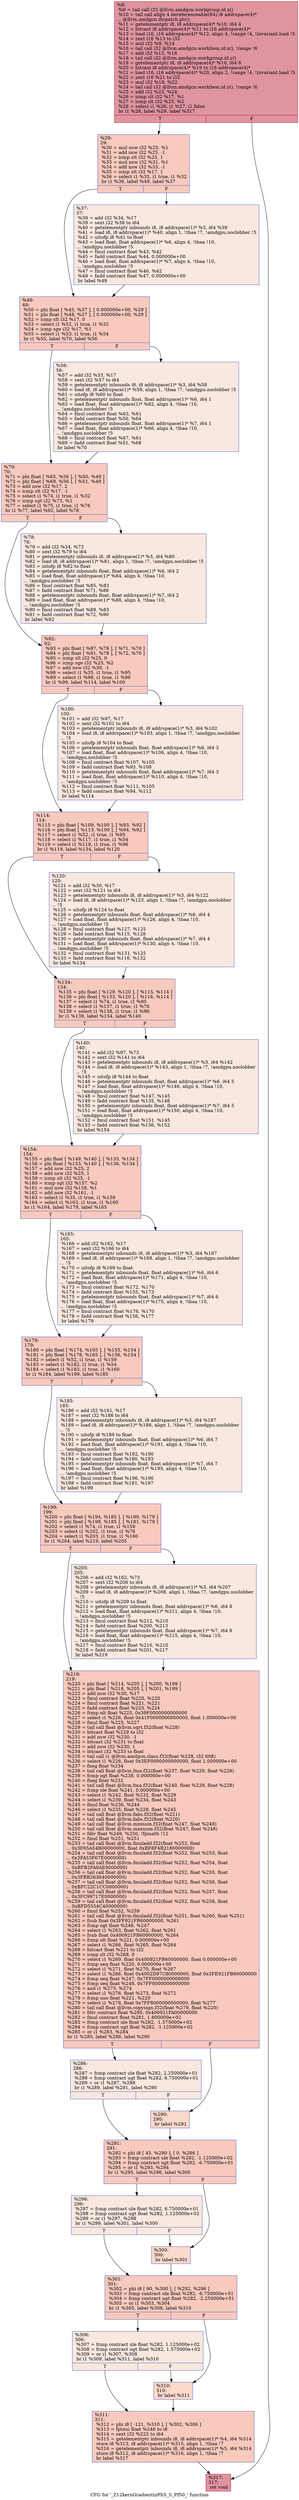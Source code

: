 digraph "CFG for '_Z12kernGradientiiiPhS_S_PfS0_' function" {
	label="CFG for '_Z12kernGradientiiiPhS_S_PfS0_' function";

	Node0x5555530 [shape=record,color="#b70d28ff", style=filled, fillcolor="#b70d2870",label="{%8:\l  %9 = tail call i32 @llvm.amdgcn.workgroup.id.x()\l  %10 = tail call align 4 dereferenceable(64) i8 addrspace(4)*\l... @llvm.amdgcn.dispatch.ptr()\l  %11 = getelementptr i8, i8 addrspace(4)* %10, i64 4\l  %12 = bitcast i8 addrspace(4)* %11 to i16 addrspace(4)*\l  %13 = load i16, i16 addrspace(4)* %12, align 4, !range !4, !invariant.load !5\l  %14 = zext i16 %13 to i32\l  %15 = mul i32 %9, %14\l  %16 = tail call i32 @llvm.amdgcn.workitem.id.x(), !range !6\l  %17 = add i32 %15, %16\l  %18 = tail call i32 @llvm.amdgcn.workgroup.id.y()\l  %19 = getelementptr i8, i8 addrspace(4)* %10, i64 6\l  %20 = bitcast i8 addrspace(4)* %19 to i16 addrspace(4)*\l  %21 = load i16, i16 addrspace(4)* %20, align 2, !range !4, !invariant.load !5\l  %22 = zext i16 %21 to i32\l  %23 = mul i32 %18, %22\l  %24 = tail call i32 @llvm.amdgcn.workitem.id.y(), !range !6\l  %25 = add i32 %23, %24\l  %26 = icmp slt i32 %17, %1\l  %27 = icmp slt i32 %25, %2\l  %28 = select i1 %26, i1 %27, i1 false\l  br i1 %28, label %29, label %317\l|{<s0>T|<s1>F}}"];
	Node0x5555530:s0 -> Node0x5558f70;
	Node0x5555530:s1 -> Node0x5559000;
	Node0x5558f70 [shape=record,color="#3d50c3ff", style=filled, fillcolor="#ef886b70",label="{%29:\l29:                                               \l  %30 = mul nsw i32 %25, %1\l  %31 = add nsw i32 %25, -1\l  %32 = icmp slt i32 %25, 1\l  %33 = mul nsw i32 %31, %1\l  %34 = add nsw i32 %33, -1\l  %35 = icmp slt i32 %17, 1\l  %36 = select i1 %35, i1 true, i1 %32\l  br i1 %36, label %49, label %37\l|{<s0>T|<s1>F}}"];
	Node0x5558f70:s0 -> Node0x5557380;
	Node0x5558f70:s1 -> Node0x5559730;
	Node0x5559730 [shape=record,color="#3d50c3ff", style=filled, fillcolor="#f1ccb870",label="{%37:\l37:                                               \l  %38 = add i32 %34, %17\l  %39 = sext i32 %38 to i64\l  %40 = getelementptr inbounds i8, i8 addrspace(1)* %3, i64 %39\l  %41 = load i8, i8 addrspace(1)* %40, align 1, !tbaa !7, !amdgpu.noclobber !5\l  %42 = uitofp i8 %41 to float\l  %43 = load float, float addrspace(1)* %6, align 4, !tbaa !10,\l... !amdgpu.noclobber !5\l  %44 = fmul contract float %43, %42\l  %45 = fadd contract float %44, 0.000000e+00\l  %46 = load float, float addrspace(1)* %7, align 4, !tbaa !10,\l... !amdgpu.noclobber !5\l  %47 = fmul contract float %46, %42\l  %48 = fadd contract float %47, 0.000000e+00\l  br label %49\l}"];
	Node0x5559730 -> Node0x5557380;
	Node0x5557380 [shape=record,color="#3d50c3ff", style=filled, fillcolor="#ef886b70",label="{%49:\l49:                                               \l  %50 = phi float [ %45, %37 ], [ 0.000000e+00, %29 ]\l  %51 = phi float [ %48, %37 ], [ 0.000000e+00, %29 ]\l  %52 = icmp slt i32 %17, 0\l  %53 = select i1 %52, i1 true, i1 %32\l  %54 = icmp sge i32 %17, %1\l  %55 = select i1 %53, i1 true, i1 %54\l  br i1 %55, label %70, label %56\l|{<s0>T|<s1>F}}"];
	Node0x5557380:s0 -> Node0x555b630;
	Node0x5557380:s1 -> Node0x555b680;
	Node0x555b680 [shape=record,color="#3d50c3ff", style=filled, fillcolor="#f1ccb870",label="{%56:\l56:                                               \l  %57 = add i32 %33, %17\l  %58 = sext i32 %57 to i64\l  %59 = getelementptr inbounds i8, i8 addrspace(1)* %3, i64 %58\l  %60 = load i8, i8 addrspace(1)* %59, align 1, !tbaa !7, !amdgpu.noclobber !5\l  %61 = uitofp i8 %60 to float\l  %62 = getelementptr inbounds float, float addrspace(1)* %6, i64 1\l  %63 = load float, float addrspace(1)* %62, align 4, !tbaa !10,\l... !amdgpu.noclobber !5\l  %64 = fmul contract float %63, %61\l  %65 = fadd contract float %50, %64\l  %66 = getelementptr inbounds float, float addrspace(1)* %7, i64 1\l  %67 = load float, float addrspace(1)* %66, align 4, !tbaa !10,\l... !amdgpu.noclobber !5\l  %68 = fmul contract float %67, %61\l  %69 = fadd contract float %51, %68\l  br label %70\l}"];
	Node0x555b680 -> Node0x555b630;
	Node0x555b630 [shape=record,color="#3d50c3ff", style=filled, fillcolor="#ef886b70",label="{%70:\l70:                                               \l  %71 = phi float [ %65, %56 ], [ %50, %49 ]\l  %72 = phi float [ %69, %56 ], [ %51, %49 ]\l  %73 = add nsw i32 %17, 2\l  %74 = icmp slt i32 %17, -1\l  %75 = select i1 %74, i1 true, i1 %32\l  %76 = icmp sgt i32 %73, %1\l  %77 = select i1 %75, i1 true, i1 %76\l  br i1 %77, label %92, label %78\l|{<s0>T|<s1>F}}"];
	Node0x555b630:s0 -> Node0x555cca0;
	Node0x555b630:s1 -> Node0x555ccf0;
	Node0x555ccf0 [shape=record,color="#3d50c3ff", style=filled, fillcolor="#f1ccb870",label="{%78:\l78:                                               \l  %79 = add i32 %34, %73\l  %80 = sext i32 %79 to i64\l  %81 = getelementptr inbounds i8, i8 addrspace(1)* %3, i64 %80\l  %82 = load i8, i8 addrspace(1)* %81, align 1, !tbaa !7, !amdgpu.noclobber !5\l  %83 = uitofp i8 %82 to float\l  %84 = getelementptr inbounds float, float addrspace(1)* %6, i64 2\l  %85 = load float, float addrspace(1)* %84, align 4, !tbaa !10,\l... !amdgpu.noclobber !5\l  %86 = fmul contract float %85, %83\l  %87 = fadd contract float %71, %86\l  %88 = getelementptr inbounds float, float addrspace(1)* %7, i64 2\l  %89 = load float, float addrspace(1)* %88, align 4, !tbaa !10,\l... !amdgpu.noclobber !5\l  %90 = fmul contract float %89, %83\l  %91 = fadd contract float %72, %90\l  br label %92\l}"];
	Node0x555ccf0 -> Node0x555cca0;
	Node0x555cca0 [shape=record,color="#3d50c3ff", style=filled, fillcolor="#ef886b70",label="{%92:\l92:                                               \l  %93 = phi float [ %87, %78 ], [ %71, %70 ]\l  %94 = phi float [ %91, %78 ], [ %72, %70 ]\l  %95 = icmp slt i32 %25, 0\l  %96 = icmp sge i32 %25, %2\l  %97 = add nsw i32 %30, -1\l  %98 = select i1 %35, i1 true, i1 %95\l  %99 = select i1 %98, i1 true, i1 %96\l  br i1 %99, label %114, label %100\l|{<s0>T|<s1>F}}"];
	Node0x555cca0:s0 -> Node0x555daa0;
	Node0x555cca0:s1 -> Node0x555daf0;
	Node0x555daf0 [shape=record,color="#3d50c3ff", style=filled, fillcolor="#f1ccb870",label="{%100:\l100:                                              \l  %101 = add i32 %97, %17\l  %102 = sext i32 %101 to i64\l  %103 = getelementptr inbounds i8, i8 addrspace(1)* %3, i64 %102\l  %104 = load i8, i8 addrspace(1)* %103, align 1, !tbaa !7, !amdgpu.noclobber\l... !5\l  %105 = uitofp i8 %104 to float\l  %106 = getelementptr inbounds float, float addrspace(1)* %6, i64 3\l  %107 = load float, float addrspace(1)* %106, align 4, !tbaa !10,\l... !amdgpu.noclobber !5\l  %108 = fmul contract float %107, %105\l  %109 = fadd contract float %93, %108\l  %110 = getelementptr inbounds float, float addrspace(1)* %7, i64 3\l  %111 = load float, float addrspace(1)* %110, align 4, !tbaa !10,\l... !amdgpu.noclobber !5\l  %112 = fmul contract float %111, %105\l  %113 = fadd contract float %94, %112\l  br label %114\l}"];
	Node0x555daf0 -> Node0x555daa0;
	Node0x555daa0 [shape=record,color="#3d50c3ff", style=filled, fillcolor="#ef886b70",label="{%114:\l114:                                              \l  %115 = phi float [ %109, %100 ], [ %93, %92 ]\l  %116 = phi float [ %113, %100 ], [ %94, %92 ]\l  %117 = select i1 %52, i1 true, i1 %95\l  %118 = select i1 %117, i1 true, i1 %54\l  %119 = select i1 %118, i1 true, i1 %96\l  br i1 %119, label %134, label %120\l|{<s0>T|<s1>F}}"];
	Node0x555daa0:s0 -> Node0x555e7a0;
	Node0x555daa0:s1 -> Node0x555e7f0;
	Node0x555e7f0 [shape=record,color="#3d50c3ff", style=filled, fillcolor="#f1ccb870",label="{%120:\l120:                                              \l  %121 = add i32 %30, %17\l  %122 = sext i32 %121 to i64\l  %123 = getelementptr inbounds i8, i8 addrspace(1)* %3, i64 %122\l  %124 = load i8, i8 addrspace(1)* %123, align 1, !tbaa !7, !amdgpu.noclobber\l... !5\l  %125 = uitofp i8 %124 to float\l  %126 = getelementptr inbounds float, float addrspace(1)* %6, i64 4\l  %127 = load float, float addrspace(1)* %126, align 4, !tbaa !10,\l... !amdgpu.noclobber !5\l  %128 = fmul contract float %127, %125\l  %129 = fadd contract float %115, %128\l  %130 = getelementptr inbounds float, float addrspace(1)* %7, i64 4\l  %131 = load float, float addrspace(1)* %130, align 4, !tbaa !10,\l... !amdgpu.noclobber !5\l  %132 = fmul contract float %131, %125\l  %133 = fadd contract float %116, %132\l  br label %134\l}"];
	Node0x555e7f0 -> Node0x555e7a0;
	Node0x555e7a0 [shape=record,color="#3d50c3ff", style=filled, fillcolor="#ef886b70",label="{%134:\l134:                                              \l  %135 = phi float [ %129, %120 ], [ %115, %114 ]\l  %136 = phi float [ %133, %120 ], [ %116, %114 ]\l  %137 = select i1 %74, i1 true, i1 %95\l  %138 = select i1 %137, i1 true, i1 %76\l  %139 = select i1 %138, i1 true, i1 %96\l  br i1 %139, label %154, label %140\l|{<s0>T|<s1>F}}"];
	Node0x555e7a0:s0 -> Node0x555f870;
	Node0x555e7a0:s1 -> Node0x555f8c0;
	Node0x555f8c0 [shape=record,color="#3d50c3ff", style=filled, fillcolor="#f1ccb870",label="{%140:\l140:                                              \l  %141 = add i32 %97, %73\l  %142 = sext i32 %141 to i64\l  %143 = getelementptr inbounds i8, i8 addrspace(1)* %3, i64 %142\l  %144 = load i8, i8 addrspace(1)* %143, align 1, !tbaa !7, !amdgpu.noclobber\l... !5\l  %145 = uitofp i8 %144 to float\l  %146 = getelementptr inbounds float, float addrspace(1)* %6, i64 5\l  %147 = load float, float addrspace(1)* %146, align 4, !tbaa !10,\l... !amdgpu.noclobber !5\l  %148 = fmul contract float %147, %145\l  %149 = fadd contract float %135, %148\l  %150 = getelementptr inbounds float, float addrspace(1)* %7, i64 5\l  %151 = load float, float addrspace(1)* %150, align 4, !tbaa !10,\l... !amdgpu.noclobber !5\l  %152 = fmul contract float %151, %145\l  %153 = fadd contract float %136, %152\l  br label %154\l}"];
	Node0x555f8c0 -> Node0x555f870;
	Node0x555f870 [shape=record,color="#3d50c3ff", style=filled, fillcolor="#ef886b70",label="{%154:\l154:                                              \l  %155 = phi float [ %149, %140 ], [ %135, %134 ]\l  %156 = phi float [ %153, %140 ], [ %136, %134 ]\l  %157 = add nsw i32 %25, 2\l  %158 = add nsw i32 %25, 1\l  %159 = icmp slt i32 %25, -1\l  %160 = icmp sgt i32 %157, %2\l  %161 = mul nsw i32 %158, %1\l  %162 = add nsw i32 %161, -1\l  %163 = select i1 %35, i1 true, i1 %159\l  %164 = select i1 %163, i1 true, i1 %160\l  br i1 %164, label %179, label %165\l|{<s0>T|<s1>F}}"];
	Node0x555f870:s0 -> Node0x5560820;
	Node0x555f870:s1 -> Node0x5560870;
	Node0x5560870 [shape=record,color="#3d50c3ff", style=filled, fillcolor="#f1ccb870",label="{%165:\l165:                                              \l  %166 = add i32 %162, %17\l  %167 = sext i32 %166 to i64\l  %168 = getelementptr inbounds i8, i8 addrspace(1)* %3, i64 %167\l  %169 = load i8, i8 addrspace(1)* %168, align 1, !tbaa !7, !amdgpu.noclobber\l... !5\l  %170 = uitofp i8 %169 to float\l  %171 = getelementptr inbounds float, float addrspace(1)* %6, i64 6\l  %172 = load float, float addrspace(1)* %171, align 4, !tbaa !10,\l... !amdgpu.noclobber !5\l  %173 = fmul contract float %172, %170\l  %174 = fadd contract float %155, %173\l  %175 = getelementptr inbounds float, float addrspace(1)* %7, i64 6\l  %176 = load float, float addrspace(1)* %175, align 4, !tbaa !10,\l... !amdgpu.noclobber !5\l  %177 = fmul contract float %176, %170\l  %178 = fadd contract float %156, %177\l  br label %179\l}"];
	Node0x5560870 -> Node0x5560820;
	Node0x5560820 [shape=record,color="#3d50c3ff", style=filled, fillcolor="#ef886b70",label="{%179:\l179:                                              \l  %180 = phi float [ %174, %165 ], [ %155, %154 ]\l  %181 = phi float [ %178, %165 ], [ %156, %154 ]\l  %182 = select i1 %52, i1 true, i1 %159\l  %183 = select i1 %182, i1 true, i1 %54\l  %184 = select i1 %183, i1 true, i1 %160\l  br i1 %184, label %199, label %185\l|{<s0>T|<s1>F}}"];
	Node0x5560820:s0 -> Node0x55614f0;
	Node0x5560820:s1 -> Node0x5561540;
	Node0x5561540 [shape=record,color="#3d50c3ff", style=filled, fillcolor="#f1ccb870",label="{%185:\l185:                                              \l  %186 = add i32 %161, %17\l  %187 = sext i32 %186 to i64\l  %188 = getelementptr inbounds i8, i8 addrspace(1)* %3, i64 %187\l  %189 = load i8, i8 addrspace(1)* %188, align 1, !tbaa !7, !amdgpu.noclobber\l... !5\l  %190 = uitofp i8 %189 to float\l  %191 = getelementptr inbounds float, float addrspace(1)* %6, i64 7\l  %192 = load float, float addrspace(1)* %191, align 4, !tbaa !10,\l... !amdgpu.noclobber !5\l  %193 = fmul contract float %192, %190\l  %194 = fadd contract float %180, %193\l  %195 = getelementptr inbounds float, float addrspace(1)* %7, i64 7\l  %196 = load float, float addrspace(1)* %195, align 4, !tbaa !10,\l... !amdgpu.noclobber !5\l  %197 = fmul contract float %196, %190\l  %198 = fadd contract float %181, %197\l  br label %199\l}"];
	Node0x5561540 -> Node0x55614f0;
	Node0x55614f0 [shape=record,color="#3d50c3ff", style=filled, fillcolor="#ef886b70",label="{%199:\l199:                                              \l  %200 = phi float [ %194, %185 ], [ %180, %179 ]\l  %201 = phi float [ %198, %185 ], [ %181, %179 ]\l  %202 = select i1 %74, i1 true, i1 %159\l  %203 = select i1 %202, i1 true, i1 %76\l  %204 = select i1 %203, i1 true, i1 %160\l  br i1 %204, label %219, label %205\l|{<s0>T|<s1>F}}"];
	Node0x55614f0:s0 -> Node0x55621f0;
	Node0x55614f0:s1 -> Node0x5562240;
	Node0x5562240 [shape=record,color="#3d50c3ff", style=filled, fillcolor="#f1ccb870",label="{%205:\l205:                                              \l  %206 = add i32 %162, %73\l  %207 = sext i32 %206 to i64\l  %208 = getelementptr inbounds i8, i8 addrspace(1)* %3, i64 %207\l  %209 = load i8, i8 addrspace(1)* %208, align 1, !tbaa !7, !amdgpu.noclobber\l... !5\l  %210 = uitofp i8 %209 to float\l  %211 = getelementptr inbounds float, float addrspace(1)* %6, i64 8\l  %212 = load float, float addrspace(1)* %211, align 4, !tbaa !10,\l... !amdgpu.noclobber !5\l  %213 = fmul contract float %212, %210\l  %214 = fadd contract float %200, %213\l  %215 = getelementptr inbounds float, float addrspace(1)* %7, i64 8\l  %216 = load float, float addrspace(1)* %215, align 4, !tbaa !10,\l... !amdgpu.noclobber !5\l  %217 = fmul contract float %216, %210\l  %218 = fadd contract float %201, %217\l  br label %219\l}"];
	Node0x5562240 -> Node0x55621f0;
	Node0x55621f0 [shape=record,color="#3d50c3ff", style=filled, fillcolor="#ef886b70",label="{%219:\l219:                                              \l  %220 = phi float [ %214, %205 ], [ %200, %199 ]\l  %221 = phi float [ %218, %205 ], [ %201, %199 ]\l  %222 = add nsw i32 %30, %17\l  %223 = fmul contract float %220, %220\l  %224 = fmul contract float %221, %221\l  %225 = fadd contract float %223, %224\l  %226 = fcmp olt float %225, 0x39F0000000000000\l  %227 = select i1 %226, float 0x41F0000000000000, float 1.000000e+00\l  %228 = fmul float %225, %227\l  %229 = tail call float @llvm.sqrt.f32(float %228)\l  %230 = bitcast float %229 to i32\l  %231 = add nsw i32 %230, -1\l  %232 = bitcast i32 %231 to float\l  %233 = add nsw i32 %230, 1\l  %234 = bitcast i32 %233 to float\l  %235 = tail call i1 @llvm.amdgcn.class.f32(float %228, i32 608)\l  %236 = select i1 %226, float 0x3EF0000000000000, float 1.000000e+00\l  %237 = fneg float %234\l  %238 = tail call float @llvm.fma.f32(float %237, float %229, float %228)\l  %239 = fcmp ogt float %238, 0.000000e+00\l  %240 = fneg float %232\l  %241 = tail call float @llvm.fma.f32(float %240, float %229, float %228)\l  %242 = fcmp ole float %241, 0.000000e+00\l  %243 = select i1 %242, float %232, float %229\l  %244 = select i1 %239, float %234, float %243\l  %245 = fmul float %236, %244\l  %246 = select i1 %235, float %228, float %245\l  %247 = tail call float @llvm.fabs.f32(float %221)\l  %248 = tail call float @llvm.fabs.f32(float %220)\l  %249 = tail call float @llvm.minnum.f32(float %247, float %248)\l  %250 = tail call float @llvm.maxnum.f32(float %247, float %248)\l  %251 = fdiv float %249, %250, !fpmath !12\l  %252 = fmul float %251, %251\l  %253 = tail call float @llvm.fmuladd.f32(float %252, float\l... 0x3F65A54B00000000, float 0xBF8F4B2180000000)\l  %254 = tail call float @llvm.fmuladd.f32(float %252, float %253, float\l... 0x3FA53F67E0000000)\l  %255 = tail call float @llvm.fmuladd.f32(float %252, float %254, float\l... 0xBFB2FA9AE0000000)\l  %256 = tail call float @llvm.fmuladd.f32(float %252, float %255, float\l... 0x3FBB263640000000)\l  %257 = tail call float @llvm.fmuladd.f32(float %252, float %256, float\l... 0xBFC22C1CC0000000)\l  %258 = tail call float @llvm.fmuladd.f32(float %252, float %257, float\l... 0x3FC99717E0000000)\l  %259 = tail call float @llvm.fmuladd.f32(float %252, float %258, float\l... 0xBFD5554C40000000)\l  %260 = fmul float %252, %259\l  %261 = tail call float @llvm.fmuladd.f32(float %251, float %260, float %251)\l  %262 = fsub float 0x3FF921FB60000000, %261\l  %263 = fcmp ogt float %248, %247\l  %264 = select i1 %263, float %262, float %261\l  %265 = fsub float 0x400921FB60000000, %264\l  %266 = fcmp olt float %221, 0.000000e+00\l  %267 = select i1 %266, float %265, float %264\l  %268 = bitcast float %221 to i32\l  %269 = icmp slt i32 %268, 0\l  %270 = select i1 %269, float 0x400921FB60000000, float 0.000000e+00\l  %271 = fcmp oeq float %220, 0.000000e+00\l  %272 = select i1 %271, float %270, float %267\l  %273 = select i1 %266, float 0x4002D97C80000000, float 0x3FE921FB60000000\l  %274 = fcmp oeq float %247, 0x7FF0000000000000\l  %275 = fcmp oeq float %248, 0x7FF0000000000000\l  %276 = and i1 %275, %274\l  %277 = select i1 %276, float %273, float %272\l  %278 = fcmp uno float %221, %220\l  %279 = select i1 %278, float 0x7FF8000000000000, float %277\l  %280 = tail call float @llvm.copysign.f32(float %279, float %220)\l  %281 = fdiv contract float %280, 0x400921FA00000000\l  %282 = fmul contract float %281, 1.800000e+02\l  %283 = fcmp contract ule float %282, -1.575000e+02\l  %284 = fcmp contract ugt float %282, -1.125000e+02\l  %285 = or i1 %283, %284\l  br i1 %285, label %286, label %290\l|{<s0>T|<s1>F}}"];
	Node0x55621f0:s0 -> Node0x5567370;
	Node0x55621f0:s1 -> Node0x5567400;
	Node0x5567370 [shape=record,color="#3d50c3ff", style=filled, fillcolor="#f1ccb870",label="{%286:\l286:                                              \l  %287 = fcmp contract ule float %282, 2.250000e+01\l  %288 = fcmp contract ugt float %282, 6.750000e+01\l  %289 = or i1 %287, %288\l  br i1 %289, label %291, label %290\l|{<s0>T|<s1>F}}"];
	Node0x5567370:s0 -> Node0x5567730;
	Node0x5567370:s1 -> Node0x5567400;
	Node0x5567400 [shape=record,color="#3d50c3ff", style=filled, fillcolor="#f7a88970",label="{%290:\l290:                                              \l  br label %291\l}"];
	Node0x5567400 -> Node0x5567730;
	Node0x5567730 [shape=record,color="#3d50c3ff", style=filled, fillcolor="#ef886b70",label="{%291:\l291:                                              \l  %292 = phi i8 [ 45, %290 ], [ 0, %286 ]\l  %293 = fcmp contract ule float %282, -1.125000e+02\l  %294 = fcmp contract ugt float %282, -6.750000e+01\l  %295 = or i1 %293, %294\l  br i1 %295, label %296, label %300\l|{<s0>T|<s1>F}}"];
	Node0x5567730:s0 -> Node0x5567b70;
	Node0x5567730:s1 -> Node0x5567bc0;
	Node0x5567b70 [shape=record,color="#3d50c3ff", style=filled, fillcolor="#f1ccb870",label="{%296:\l296:                                              \l  %297 = fcmp contract ule float %282, 6.750000e+01\l  %298 = fcmp contract ugt float %282, 1.125000e+02\l  %299 = or i1 %297, %298\l  br i1 %299, label %301, label %300\l|{<s0>T|<s1>F}}"];
	Node0x5567b70:s0 -> Node0x5567eb0;
	Node0x5567b70:s1 -> Node0x5567bc0;
	Node0x5567bc0 [shape=record,color="#3d50c3ff", style=filled, fillcolor="#f7a88970",label="{%300:\l300:                                              \l  br label %301\l}"];
	Node0x5567bc0 -> Node0x5567eb0;
	Node0x5567eb0 [shape=record,color="#3d50c3ff", style=filled, fillcolor="#ef886b70",label="{%301:\l301:                                              \l  %302 = phi i8 [ 90, %300 ], [ %292, %296 ]\l  %303 = fcmp contract ule float %282, -6.750000e+01\l  %304 = fcmp contract ugt float %282, -2.250000e+01\l  %305 = or i1 %303, %304\l  br i1 %305, label %306, label %310\l|{<s0>T|<s1>F}}"];
	Node0x5567eb0:s0 -> Node0x55682f0;
	Node0x5567eb0:s1 -> Node0x5568340;
	Node0x55682f0 [shape=record,color="#3d50c3ff", style=filled, fillcolor="#f1ccb870",label="{%306:\l306:                                              \l  %307 = fcmp contract ule float %282, 1.125000e+02\l  %308 = fcmp contract ugt float %282, 1.575000e+02\l  %309 = or i1 %307, %308\l  br i1 %309, label %311, label %310\l|{<s0>T|<s1>F}}"];
	Node0x55682f0:s0 -> Node0x5568630;
	Node0x55682f0:s1 -> Node0x5568340;
	Node0x5568340 [shape=record,color="#3d50c3ff", style=filled, fillcolor="#f7a88970",label="{%310:\l310:                                              \l  br label %311\l}"];
	Node0x5568340 -> Node0x5568630;
	Node0x5568630 [shape=record,color="#3d50c3ff", style=filled, fillcolor="#ef886b70",label="{%311:\l311:                                              \l  %312 = phi i8 [ -121, %310 ], [ %302, %306 ]\l  %313 = fptoui float %246 to i8\l  %314 = sext i32 %222 to i64\l  %315 = getelementptr inbounds i8, i8 addrspace(1)* %4, i64 %314\l  store i8 %313, i8 addrspace(1)* %315, align 1, !tbaa !7\l  %316 = getelementptr inbounds i8, i8 addrspace(1)* %5, i64 %314\l  store i8 %312, i8 addrspace(1)* %316, align 1, !tbaa !7\l  br label %317\l}"];
	Node0x5568630 -> Node0x5559000;
	Node0x5559000 [shape=record,color="#b70d28ff", style=filled, fillcolor="#b70d2870",label="{%317:\l317:                                              \l  ret void\l}"];
}
